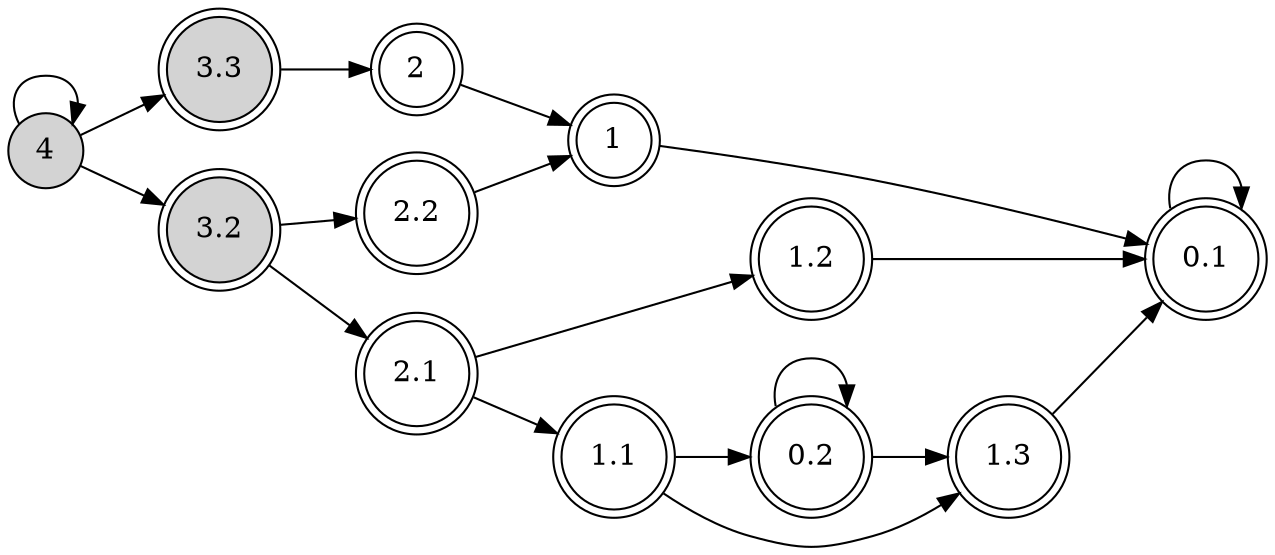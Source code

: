 digraph SBA{
	rankdir=LR
	0 [shape=circle,style=filled,label="4"]
	1 [shape=doublecircle,style=filled,label="3.3"]
	2 [shape=doublecircle,style=filled,label="3.2"]
	3 [shape=doublecircle,label="2.2"]
	4 [shape=doublecircle,label="2.1"]
	5 [shape=doublecircle,label="2"]
	6 [shape=doublecircle,label="1.2"]
	7 [shape=doublecircle,label="1.1"]
	8 [shape=doublecircle,label="1"]
	9 [shape=doublecircle,label="0.2"]
	10 [shape=doublecircle,label="1.3"]
	11 [shape=doublecircle,label="0.1"]

	0->0
	0->1
	0->2
	1->5
	2->3
	2->4
	3->8
	4->6
	4->7
	5->8
	6->11
	7->9
	7->10
	8->11
	9->9
	9->10
	10->11
	11->11
}
